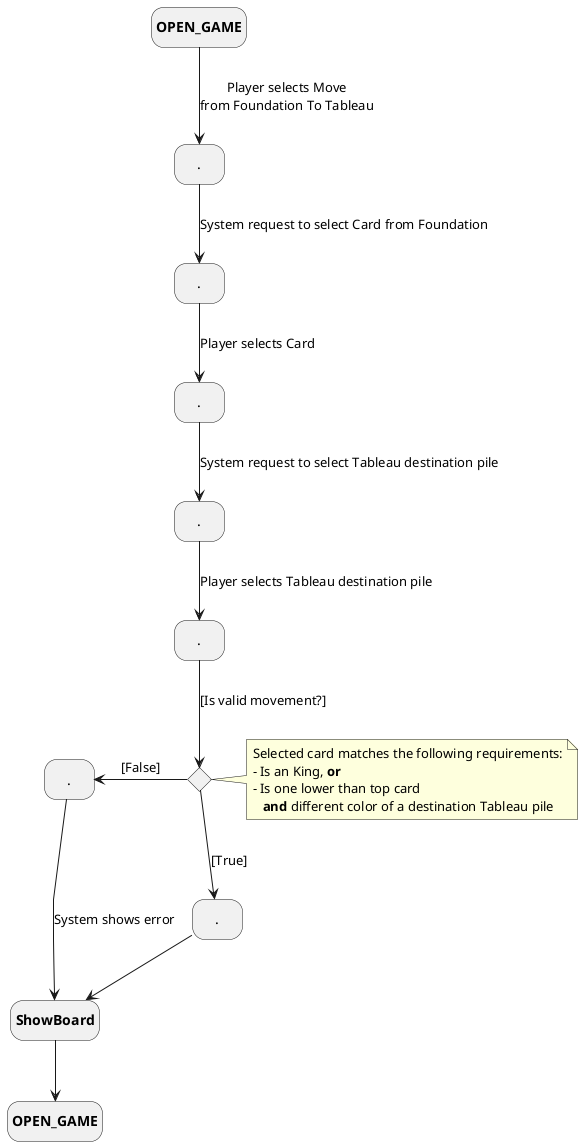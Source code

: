 @startuml MoveFromFoundationToTableau
hide empty description 
skinparam linetype polyline

state "**OPEN_GAME**" as OPEN_GAME_INITIAL
state "**OPEN_GAME**" as OPEN_GAME_FINAL

state "**ShowBoard**" as ShowBoard
state c <<choice>> 

note right of c
  Selected card matches the following requirements:
  - Is an King, **or**
  - Is one lower than top card
     **and** different color of a destination Tableau pile
end note

state "." as A
state "." as B
state "." as C
state "." as D
state "." as E
state "." as F
state "." as G

OPEN_GAME_INITIAL -down-> A : Player selects Move\nfrom Foundation To Tableau
A -down-> B : System request to select Card from Foundation
B -down-> C : Player selects Card
C -down-> D : System request to select Tableau destination pile
D -down-> E : Player selects Tableau destination pile
E -down-> c : [Is valid movement?]
c -down-> G : [True]
c -left-> F : [False] 

G -down-> ShowBoard
ShowBoard -down-> OPEN_GAME_FINAL
F -down-> ShowBoard : System shows error

@enduml
